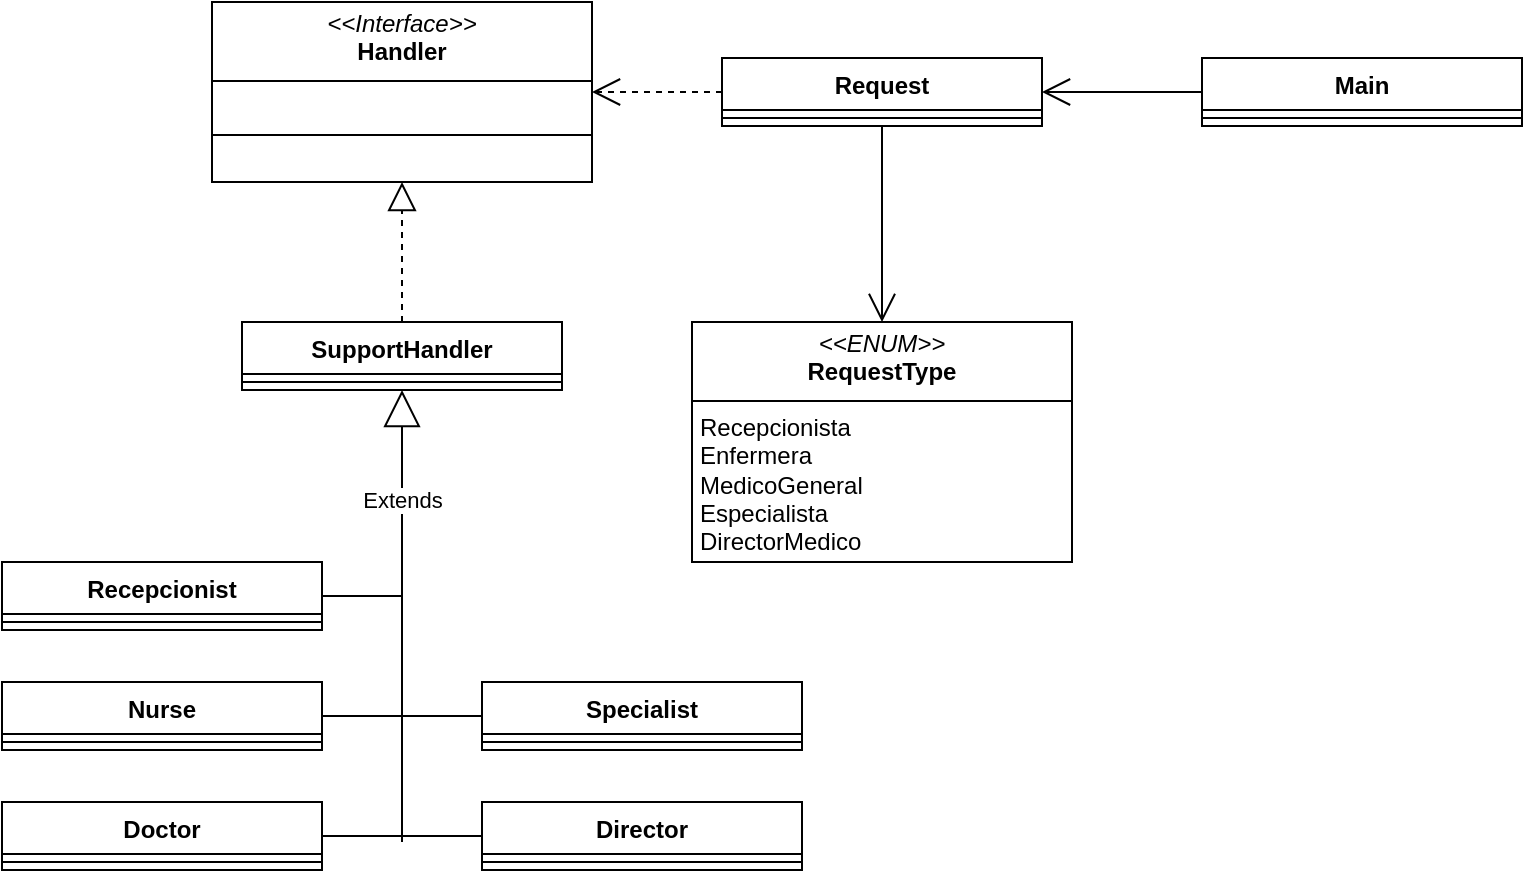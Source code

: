 <mxfile version="28.2.5">
  <diagram name="Página-1" id="u5LKi3TXZZ8w5EtSGxpI">
    <mxGraphModel dx="705" dy="793" grid="1" gridSize="10" guides="1" tooltips="1" connect="1" arrows="1" fold="1" page="1" pageScale="1" pageWidth="827" pageHeight="1169" math="0" shadow="0">
      <root>
        <mxCell id="0" />
        <mxCell id="1" parent="0" />
        <mxCell id="GY55tBY7TuJdguSfhfGv-1" value="&lt;p style=&quot;margin:0px;margin-top:4px;text-align:center;&quot;&gt;&lt;i&gt;&amp;lt;&amp;lt;Interface&amp;gt;&amp;gt;&lt;/i&gt;&lt;br&gt;&lt;b&gt;Handler&lt;/b&gt;&lt;/p&gt;&lt;hr size=&quot;1&quot; style=&quot;border-style:solid;&quot;&gt;&lt;p style=&quot;margin:0px;margin-left:4px;&quot;&gt;&lt;br&gt;&lt;/p&gt;&lt;hr size=&quot;1&quot; style=&quot;border-style:solid;&quot;&gt;&lt;p style=&quot;margin:0px;margin-left:4px;&quot;&gt;&lt;br&gt;&lt;/p&gt;" style="verticalAlign=top;align=left;overflow=fill;html=1;whiteSpace=wrap;" parent="1" vertex="1">
          <mxGeometry x="145" y="40" width="190" height="90" as="geometry" />
        </mxCell>
        <mxCell id="GY55tBY7TuJdguSfhfGv-2" value="Main" style="swimlane;fontStyle=1;align=center;verticalAlign=top;childLayout=stackLayout;horizontal=1;startSize=26;horizontalStack=0;resizeParent=1;resizeParentMax=0;resizeLast=0;collapsible=1;marginBottom=0;whiteSpace=wrap;html=1;" parent="1" vertex="1">
          <mxGeometry x="640" y="68" width="160" height="34" as="geometry" />
        </mxCell>
        <mxCell id="GY55tBY7TuJdguSfhfGv-4" value="" style="line;strokeWidth=1;fillColor=none;align=left;verticalAlign=middle;spacingTop=-1;spacingLeft=3;spacingRight=3;rotatable=0;labelPosition=right;points=[];portConstraint=eastwest;strokeColor=inherit;" parent="GY55tBY7TuJdguSfhfGv-2" vertex="1">
          <mxGeometry y="26" width="160" height="8" as="geometry" />
        </mxCell>
        <mxCell id="GY55tBY7TuJdguSfhfGv-6" value="Request" style="swimlane;fontStyle=1;align=center;verticalAlign=top;childLayout=stackLayout;horizontal=1;startSize=26;horizontalStack=0;resizeParent=1;resizeParentMax=0;resizeLast=0;collapsible=1;marginBottom=0;whiteSpace=wrap;html=1;" parent="1" vertex="1">
          <mxGeometry x="400" y="68" width="160" height="34" as="geometry" />
        </mxCell>
        <mxCell id="GY55tBY7TuJdguSfhfGv-8" value="" style="line;strokeWidth=1;fillColor=none;align=left;verticalAlign=middle;spacingTop=-1;spacingLeft=3;spacingRight=3;rotatable=0;labelPosition=right;points=[];portConstraint=eastwest;strokeColor=inherit;" parent="GY55tBY7TuJdguSfhfGv-6" vertex="1">
          <mxGeometry y="26" width="160" height="8" as="geometry" />
        </mxCell>
        <mxCell id="GY55tBY7TuJdguSfhfGv-10" value="Doctor" style="swimlane;fontStyle=1;align=center;verticalAlign=top;childLayout=stackLayout;horizontal=1;startSize=26;horizontalStack=0;resizeParent=1;resizeParentMax=0;resizeLast=0;collapsible=1;marginBottom=0;whiteSpace=wrap;html=1;" parent="1" vertex="1">
          <mxGeometry x="40" y="440" width="160" height="34" as="geometry" />
        </mxCell>
        <mxCell id="GY55tBY7TuJdguSfhfGv-12" value="" style="line;strokeWidth=1;fillColor=none;align=left;verticalAlign=middle;spacingTop=-1;spacingLeft=3;spacingRight=3;rotatable=0;labelPosition=right;points=[];portConstraint=eastwest;strokeColor=inherit;" parent="GY55tBY7TuJdguSfhfGv-10" vertex="1">
          <mxGeometry y="26" width="160" height="8" as="geometry" />
        </mxCell>
        <mxCell id="GY55tBY7TuJdguSfhfGv-14" value="Nurse" style="swimlane;fontStyle=1;align=center;verticalAlign=top;childLayout=stackLayout;horizontal=1;startSize=26;horizontalStack=0;resizeParent=1;resizeParentMax=0;resizeLast=0;collapsible=1;marginBottom=0;whiteSpace=wrap;html=1;" parent="1" vertex="1">
          <mxGeometry x="40" y="380" width="160" height="34" as="geometry" />
        </mxCell>
        <mxCell id="GY55tBY7TuJdguSfhfGv-16" value="" style="line;strokeWidth=1;fillColor=none;align=left;verticalAlign=middle;spacingTop=-1;spacingLeft=3;spacingRight=3;rotatable=0;labelPosition=right;points=[];portConstraint=eastwest;strokeColor=inherit;" parent="GY55tBY7TuJdguSfhfGv-14" vertex="1">
          <mxGeometry y="26" width="160" height="8" as="geometry" />
        </mxCell>
        <mxCell id="GY55tBY7TuJdguSfhfGv-18" value="Recepcionist" style="swimlane;fontStyle=1;align=center;verticalAlign=top;childLayout=stackLayout;horizontal=1;startSize=26;horizontalStack=0;resizeParent=1;resizeParentMax=0;resizeLast=0;collapsible=1;marginBottom=0;whiteSpace=wrap;html=1;" parent="1" vertex="1">
          <mxGeometry x="40" y="320" width="160" height="34" as="geometry" />
        </mxCell>
        <mxCell id="GY55tBY7TuJdguSfhfGv-20" value="" style="line;strokeWidth=1;fillColor=none;align=left;verticalAlign=middle;spacingTop=-1;spacingLeft=3;spacingRight=3;rotatable=0;labelPosition=right;points=[];portConstraint=eastwest;strokeColor=inherit;" parent="GY55tBY7TuJdguSfhfGv-18" vertex="1">
          <mxGeometry y="26" width="160" height="8" as="geometry" />
        </mxCell>
        <mxCell id="GY55tBY7TuJdguSfhfGv-22" value="SupportHandler" style="swimlane;fontStyle=1;align=center;verticalAlign=top;childLayout=stackLayout;horizontal=1;startSize=26;horizontalStack=0;resizeParent=1;resizeParentMax=0;resizeLast=0;collapsible=1;marginBottom=0;whiteSpace=wrap;html=1;" parent="1" vertex="1">
          <mxGeometry x="160" y="200" width="160" height="34" as="geometry" />
        </mxCell>
        <mxCell id="GY55tBY7TuJdguSfhfGv-24" value="" style="line;strokeWidth=1;fillColor=none;align=left;verticalAlign=middle;spacingTop=-1;spacingLeft=3;spacingRight=3;rotatable=0;labelPosition=right;points=[];portConstraint=eastwest;strokeColor=inherit;" parent="GY55tBY7TuJdguSfhfGv-22" vertex="1">
          <mxGeometry y="26" width="160" height="8" as="geometry" />
        </mxCell>
        <mxCell id="GY55tBY7TuJdguSfhfGv-26" value="Director" style="swimlane;fontStyle=1;align=center;verticalAlign=top;childLayout=stackLayout;horizontal=1;startSize=26;horizontalStack=0;resizeParent=1;resizeParentMax=0;resizeLast=0;collapsible=1;marginBottom=0;whiteSpace=wrap;html=1;" parent="1" vertex="1">
          <mxGeometry x="280" y="440" width="160" height="34" as="geometry" />
        </mxCell>
        <mxCell id="GY55tBY7TuJdguSfhfGv-28" value="" style="line;strokeWidth=1;fillColor=none;align=left;verticalAlign=middle;spacingTop=-1;spacingLeft=3;spacingRight=3;rotatable=0;labelPosition=right;points=[];portConstraint=eastwest;strokeColor=inherit;" parent="GY55tBY7TuJdguSfhfGv-26" vertex="1">
          <mxGeometry y="26" width="160" height="8" as="geometry" />
        </mxCell>
        <mxCell id="GY55tBY7TuJdguSfhfGv-30" value="Specialist" style="swimlane;fontStyle=1;align=center;verticalAlign=top;childLayout=stackLayout;horizontal=1;startSize=26;horizontalStack=0;resizeParent=1;resizeParentMax=0;resizeLast=0;collapsible=1;marginBottom=0;whiteSpace=wrap;html=1;" parent="1" vertex="1">
          <mxGeometry x="280" y="380" width="160" height="34" as="geometry" />
        </mxCell>
        <mxCell id="GY55tBY7TuJdguSfhfGv-32" value="" style="line;strokeWidth=1;fillColor=none;align=left;verticalAlign=middle;spacingTop=-1;spacingLeft=3;spacingRight=3;rotatable=0;labelPosition=right;points=[];portConstraint=eastwest;strokeColor=inherit;" parent="GY55tBY7TuJdguSfhfGv-30" vertex="1">
          <mxGeometry y="26" width="160" height="8" as="geometry" />
        </mxCell>
        <mxCell id="GY55tBY7TuJdguSfhfGv-38" value="&lt;p style=&quot;margin:0px;margin-top:4px;text-align:center;&quot;&gt;&lt;i&gt;&amp;lt;&amp;lt;ENUM&amp;gt;&amp;gt;&lt;/i&gt;&lt;br&gt;&lt;b&gt;RequestType&lt;/b&gt;&lt;/p&gt;&lt;hr size=&quot;1&quot; style=&quot;border-style:solid;&quot;&gt;&lt;p style=&quot;margin:0px;margin-left:4px;&quot;&gt;&lt;/p&gt;&lt;p style=&quot;margin:0px;margin-left:4px;&quot;&gt;Recepcionista&lt;/p&gt;&lt;p style=&quot;margin:0px;margin-left:4px;&quot;&gt;Enfermera&lt;/p&gt;&lt;p style=&quot;margin:0px;margin-left:4px;&quot;&gt;MedicoGeneral&lt;/p&gt;&lt;p style=&quot;margin:0px;margin-left:4px;&quot;&gt;Especialista&lt;/p&gt;&lt;p style=&quot;margin:0px;margin-left:4px;&quot;&gt;DirectorMedico&lt;/p&gt;" style="verticalAlign=top;align=left;overflow=fill;html=1;whiteSpace=wrap;" parent="1" vertex="1">
          <mxGeometry x="385" y="200" width="190" height="120" as="geometry" />
        </mxCell>
        <mxCell id="GY55tBY7TuJdguSfhfGv-39" value="Extends" style="endArrow=block;endSize=16;endFill=0;html=1;rounded=0;entryX=0.5;entryY=1;entryDx=0;entryDy=0;" parent="1" target="GY55tBY7TuJdguSfhfGv-22" edge="1">
          <mxGeometry x="0.504" width="160" relative="1" as="geometry">
            <mxPoint x="240" y="460" as="sourcePoint" />
            <mxPoint x="380" y="360" as="targetPoint" />
            <mxPoint y="-1" as="offset" />
          </mxGeometry>
        </mxCell>
        <mxCell id="GY55tBY7TuJdguSfhfGv-44" value="" style="endArrow=none;html=1;rounded=0;exitX=1;exitY=0.5;exitDx=0;exitDy=0;" parent="1" source="GY55tBY7TuJdguSfhfGv-18" edge="1">
          <mxGeometry width="50" height="50" relative="1" as="geometry">
            <mxPoint x="270" y="380" as="sourcePoint" />
            <mxPoint x="240" y="337" as="targetPoint" />
          </mxGeometry>
        </mxCell>
        <mxCell id="GY55tBY7TuJdguSfhfGv-45" value="" style="endArrow=none;html=1;rounded=0;exitX=1;exitY=0.5;exitDx=0;exitDy=0;" parent="1" source="GY55tBY7TuJdguSfhfGv-14" edge="1">
          <mxGeometry width="50" height="50" relative="1" as="geometry">
            <mxPoint x="270" y="354" as="sourcePoint" />
            <mxPoint x="240" y="397" as="targetPoint" />
          </mxGeometry>
        </mxCell>
        <mxCell id="GY55tBY7TuJdguSfhfGv-46" value="" style="endArrow=none;html=1;rounded=0;exitX=1;exitY=0.5;exitDx=0;exitDy=0;" parent="1" source="GY55tBY7TuJdguSfhfGv-10" edge="1">
          <mxGeometry width="50" height="50" relative="1" as="geometry">
            <mxPoint x="270" y="380" as="sourcePoint" />
            <mxPoint x="240" y="457" as="targetPoint" />
          </mxGeometry>
        </mxCell>
        <mxCell id="GY55tBY7TuJdguSfhfGv-47" value="" style="endArrow=none;html=1;rounded=0;entryX=0;entryY=0.5;entryDx=0;entryDy=0;" parent="1" target="GY55tBY7TuJdguSfhfGv-26" edge="1">
          <mxGeometry width="50" height="50" relative="1" as="geometry">
            <mxPoint x="240" y="457" as="sourcePoint" />
            <mxPoint x="330" y="530" as="targetPoint" />
          </mxGeometry>
        </mxCell>
        <mxCell id="GY55tBY7TuJdguSfhfGv-48" value="" style="endArrow=none;html=1;rounded=0;entryX=0;entryY=0.5;entryDx=0;entryDy=0;" parent="1" target="GY55tBY7TuJdguSfhfGv-30" edge="1">
          <mxGeometry width="50" height="50" relative="1" as="geometry">
            <mxPoint x="240" y="397" as="sourcePoint" />
            <mxPoint x="290" y="600" as="targetPoint" />
          </mxGeometry>
        </mxCell>
        <mxCell id="GY55tBY7TuJdguSfhfGv-49" value="" style="endArrow=block;dashed=1;endFill=0;endSize=12;html=1;rounded=0;entryX=0.5;entryY=1;entryDx=0;entryDy=0;exitX=0.5;exitY=0;exitDx=0;exitDy=0;" parent="1" source="GY55tBY7TuJdguSfhfGv-22" target="GY55tBY7TuJdguSfhfGv-1" edge="1">
          <mxGeometry width="160" relative="1" as="geometry">
            <mxPoint x="230" y="300" as="sourcePoint" />
            <mxPoint x="390" y="300" as="targetPoint" />
          </mxGeometry>
        </mxCell>
        <mxCell id="GY55tBY7TuJdguSfhfGv-50" value="" style="endArrow=open;endSize=12;dashed=1;html=1;rounded=0;entryX=1;entryY=0.5;entryDx=0;entryDy=0;exitX=0;exitY=0.5;exitDx=0;exitDy=0;" parent="1" source="GY55tBY7TuJdguSfhfGv-6" target="GY55tBY7TuJdguSfhfGv-1" edge="1">
          <mxGeometry width="160" relative="1" as="geometry">
            <mxPoint x="270" y="300" as="sourcePoint" />
            <mxPoint x="430" y="300" as="targetPoint" />
          </mxGeometry>
        </mxCell>
        <mxCell id="GY55tBY7TuJdguSfhfGv-51" value="" style="endArrow=open;endFill=1;endSize=12;html=1;rounded=0;exitX=0;exitY=0.5;exitDx=0;exitDy=0;entryX=1;entryY=0.5;entryDx=0;entryDy=0;" parent="1" source="GY55tBY7TuJdguSfhfGv-2" target="GY55tBY7TuJdguSfhfGv-6" edge="1">
          <mxGeometry width="160" relative="1" as="geometry">
            <mxPoint x="400" y="230" as="sourcePoint" />
            <mxPoint x="560" y="230" as="targetPoint" />
          </mxGeometry>
        </mxCell>
        <mxCell id="GY55tBY7TuJdguSfhfGv-52" value="" style="endArrow=open;endFill=1;endSize=12;html=1;rounded=0;exitX=0.5;exitY=1;exitDx=0;exitDy=0;entryX=0.5;entryY=0;entryDx=0;entryDy=0;" parent="1" source="GY55tBY7TuJdguSfhfGv-6" target="GY55tBY7TuJdguSfhfGv-38" edge="1">
          <mxGeometry width="160" relative="1" as="geometry">
            <mxPoint x="400" y="230" as="sourcePoint" />
            <mxPoint x="560" y="230" as="targetPoint" />
          </mxGeometry>
        </mxCell>
      </root>
    </mxGraphModel>
  </diagram>
</mxfile>
